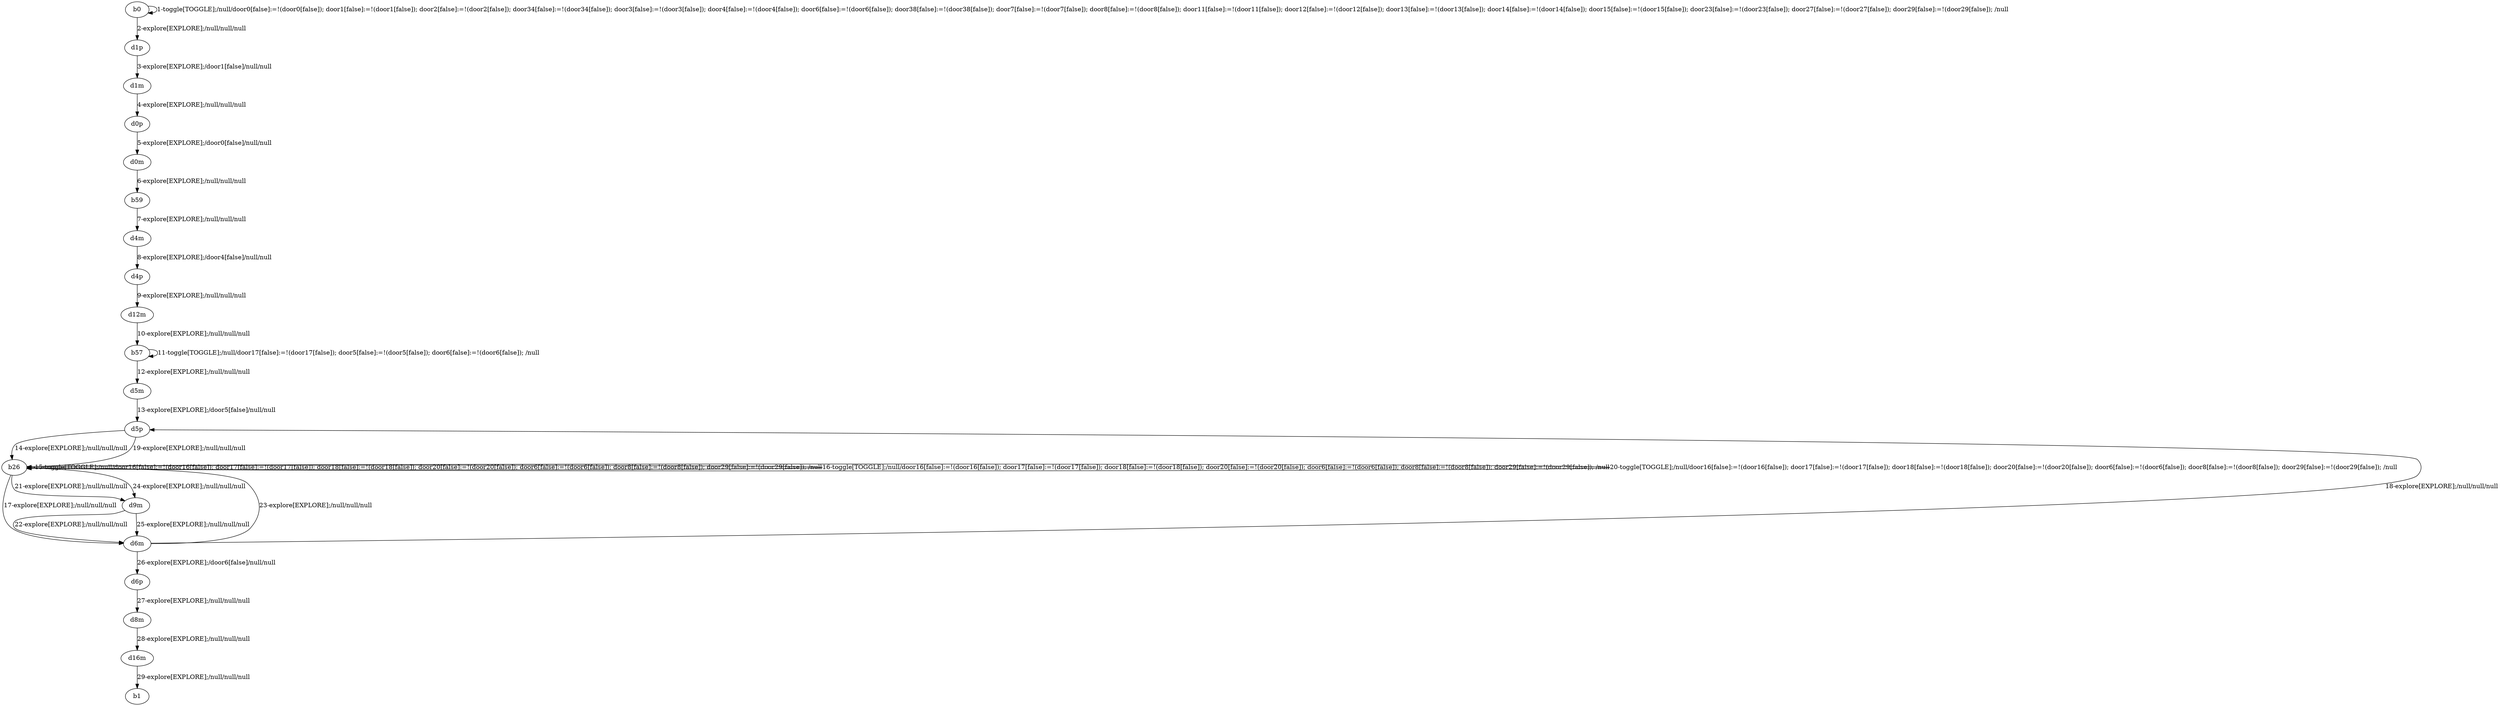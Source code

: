 # Total number of goals covered by this test: 1
# d8m --> d16m

digraph g {
"b0" -> "b0" [label = "1-toggle[TOGGLE];/null/door0[false]:=!(door0[false]); door1[false]:=!(door1[false]); door2[false]:=!(door2[false]); door34[false]:=!(door34[false]); door3[false]:=!(door3[false]); door4[false]:=!(door4[false]); door6[false]:=!(door6[false]); door38[false]:=!(door38[false]); door7[false]:=!(door7[false]); door8[false]:=!(door8[false]); door11[false]:=!(door11[false]); door12[false]:=!(door12[false]); door13[false]:=!(door13[false]); door14[false]:=!(door14[false]); door15[false]:=!(door15[false]); door23[false]:=!(door23[false]); door27[false]:=!(door27[false]); door29[false]:=!(door29[false]); /null"];
"b0" -> "d1p" [label = "2-explore[EXPLORE];/null/null/null"];
"d1p" -> "d1m" [label = "3-explore[EXPLORE];/door1[false]/null/null"];
"d1m" -> "d0p" [label = "4-explore[EXPLORE];/null/null/null"];
"d0p" -> "d0m" [label = "5-explore[EXPLORE];/door0[false]/null/null"];
"d0m" -> "b59" [label = "6-explore[EXPLORE];/null/null/null"];
"b59" -> "d4m" [label = "7-explore[EXPLORE];/null/null/null"];
"d4m" -> "d4p" [label = "8-explore[EXPLORE];/door4[false]/null/null"];
"d4p" -> "d12m" [label = "9-explore[EXPLORE];/null/null/null"];
"d12m" -> "b57" [label = "10-explore[EXPLORE];/null/null/null"];
"b57" -> "b57" [label = "11-toggle[TOGGLE];/null/door17[false]:=!(door17[false]); door5[false]:=!(door5[false]); door6[false]:=!(door6[false]); /null"];
"b57" -> "d5m" [label = "12-explore[EXPLORE];/null/null/null"];
"d5m" -> "d5p" [label = "13-explore[EXPLORE];/door5[false]/null/null"];
"d5p" -> "b26" [label = "14-explore[EXPLORE];/null/null/null"];
"b26" -> "b26" [label = "15-toggle[TOGGLE];/null/door16[false]:=!(door16[false]); door17[false]:=!(door17[false]); door18[false]:=!(door18[false]); door20[false]:=!(door20[false]); door6[false]:=!(door6[false]); door8[false]:=!(door8[false]); door29[false]:=!(door29[false]); /null"];
"b26" -> "b26" [label = "16-toggle[TOGGLE];/null/door16[false]:=!(door16[false]); door17[false]:=!(door17[false]); door18[false]:=!(door18[false]); door20[false]:=!(door20[false]); door6[false]:=!(door6[false]); door8[false]:=!(door8[false]); door29[false]:=!(door29[false]); /null"];
"b26" -> "d6m" [label = "17-explore[EXPLORE];/null/null/null"];
"d6m" -> "d5p" [label = "18-explore[EXPLORE];/null/null/null"];
"d5p" -> "b26" [label = "19-explore[EXPLORE];/null/null/null"];
"b26" -> "b26" [label = "20-toggle[TOGGLE];/null/door16[false]:=!(door16[false]); door17[false]:=!(door17[false]); door18[false]:=!(door18[false]); door20[false]:=!(door20[false]); door6[false]:=!(door6[false]); door8[false]:=!(door8[false]); door29[false]:=!(door29[false]); /null"];
"b26" -> "d9m" [label = "21-explore[EXPLORE];/null/null/null"];
"d9m" -> "d6m" [label = "22-explore[EXPLORE];/null/null/null"];
"d6m" -> "b26" [label = "23-explore[EXPLORE];/null/null/null"];
"b26" -> "d9m" [label = "24-explore[EXPLORE];/null/null/null"];
"d9m" -> "d6m" [label = "25-explore[EXPLORE];/null/null/null"];
"d6m" -> "d6p" [label = "26-explore[EXPLORE];/door6[false]/null/null"];
"d6p" -> "d8m" [label = "27-explore[EXPLORE];/null/null/null"];
"d8m" -> "d16m" [label = "28-explore[EXPLORE];/null/null/null"];
"d16m" -> "b1" [label = "29-explore[EXPLORE];/null/null/null"];
}